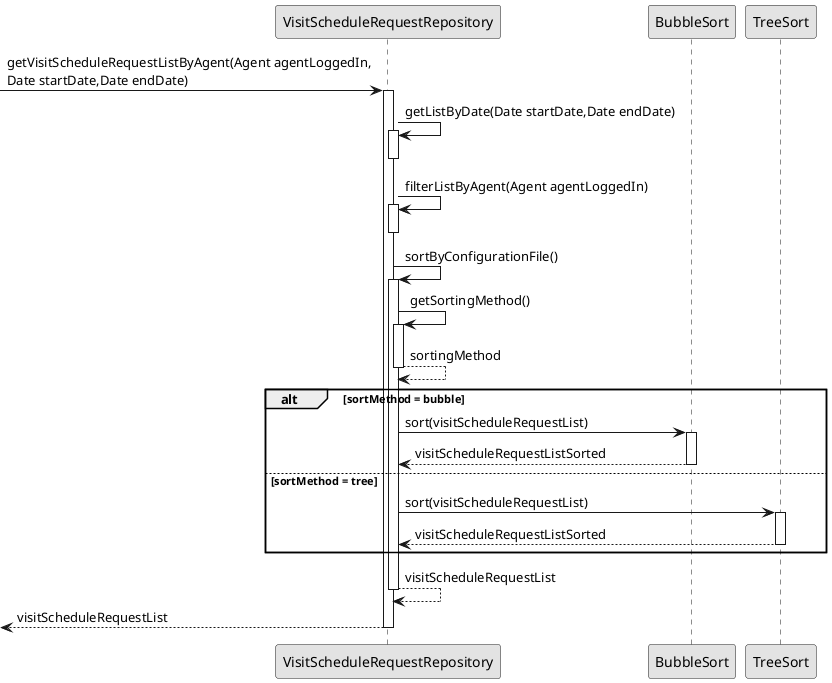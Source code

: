@startuml
skinparam monochrome true
skinparam packageStyle rectangle
skinparam shadowing false

participant "VisitScheduleRequestRepository" as visitsRepository

participant "BubbleSort" as BubbleSort
participant "TreeSort" as TreeSort



-> visitsRepository: getVisitScheduleRequestListByAgent(Agent agentLoggedIn,\nDate startDate,Date endDate)
        activate visitsRepository
            visitsRepository -> visitsRepository : getListByDate(Date startDate,Date endDate)
            activate visitsRepository
            deactivate
            visitsRepository -> visitsRepository : filterListByAgent(Agent agentLoggedIn)
            activate visitsRepository
                        deactivate
            visitsRepository -> visitsRepository : sortByConfigurationFile()
            activate visitsRepository
            visitsRepository -> visitsRepository : getSortingMethod()
            activate visitsRepository
            visitsRepository --> visitsRepository : sortingMethod
            deactivate
            alt sortMethod = bubble
                        visitsRepository -> BubbleSort : sort(visitScheduleRequestList)
                        activate BubbleSort
                        BubbleSort --> visitsRepository : visitScheduleRequestListSorted
                        deactivate
                        else sortMethod = tree
                        visitsRepository -> TreeSort : sort(visitScheduleRequestList)
                                    activate TreeSort
                                    TreeSort --> visitsRepository : visitScheduleRequestListSorted
                                    deactivate
                                    end
                        visitsRepository --> visitsRepository: visitScheduleRequestList
                        deactivate

            <-- visitsRepository: visitScheduleRequestList
            deactivate visitsRepository


@enduml